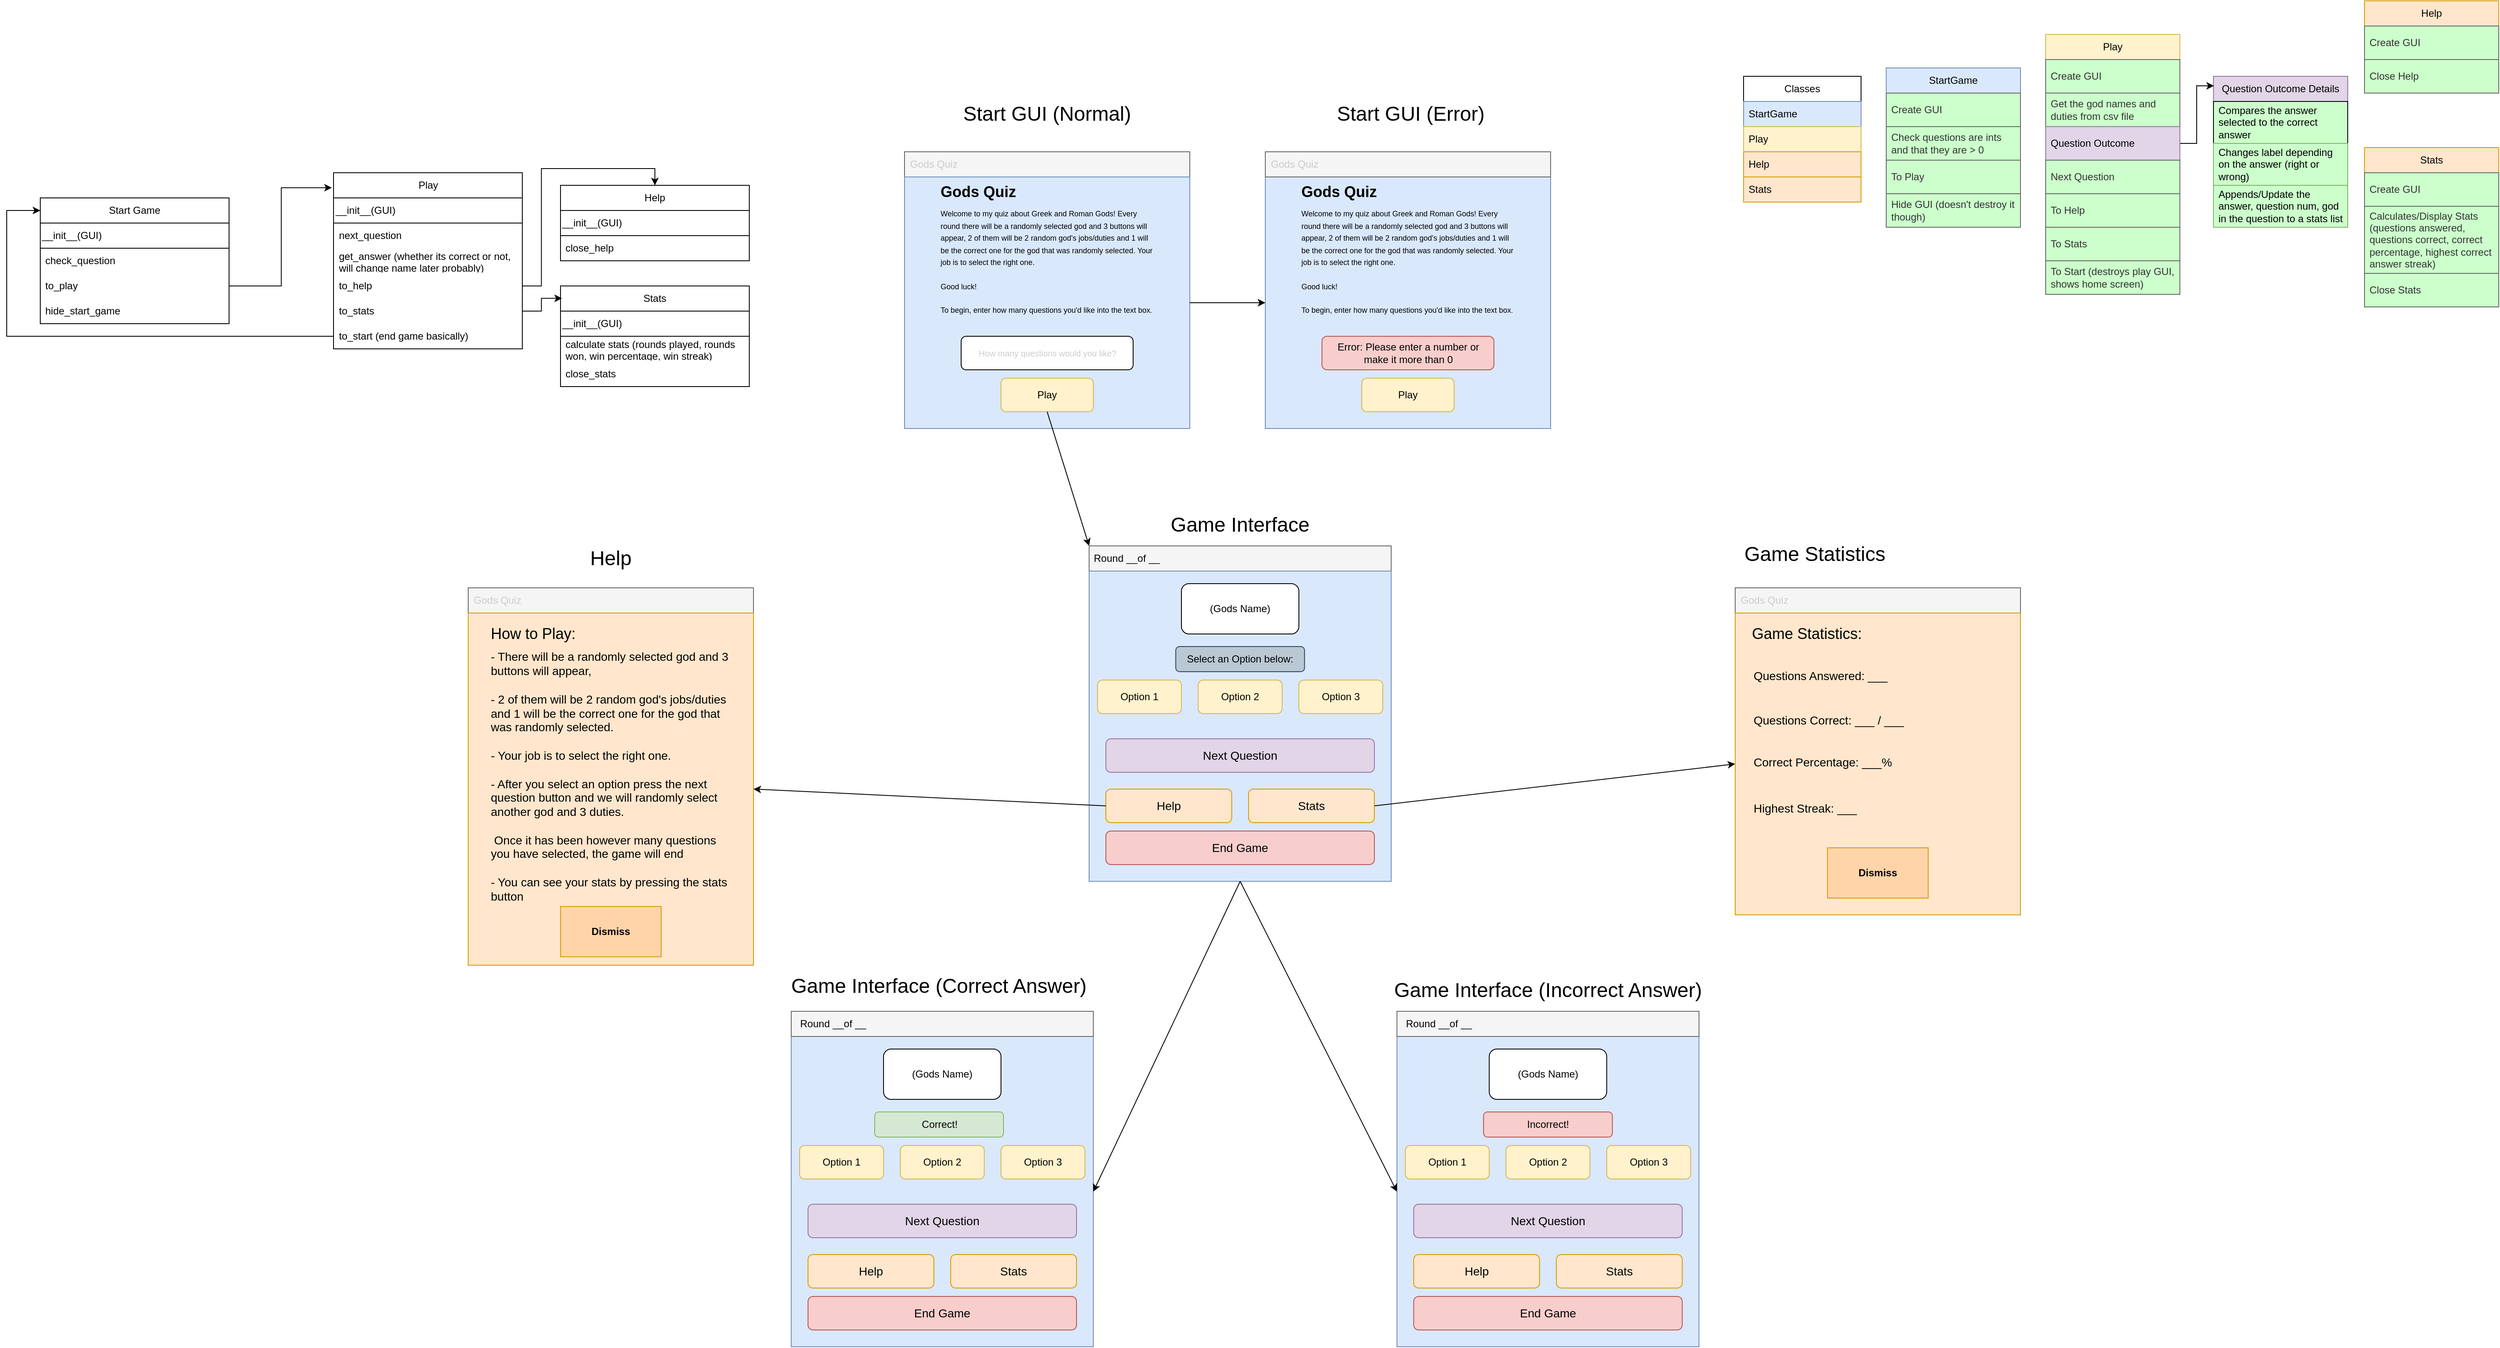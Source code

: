 <mxfile version="27.1.6">
  <diagram name="Page-1" id="Ru4y84RPGqJIgSpHu5v1">
    <mxGraphModel grid="1" page="1" gridSize="10" guides="1" tooltips="1" connect="1" arrows="1" fold="1" pageScale="1" pageWidth="850" pageHeight="1100" math="0" shadow="0">
      <root>
        <mxCell id="0" />
        <mxCell id="1" parent="0" />
        <mxCell id="RFc9ZbvymKZuScVOBzlY-16" value="" style="rounded=0;whiteSpace=wrap;html=1;fillColor=#dae8fc;strokeColor=#6c8ebf;" vertex="1" parent="1">
          <mxGeometry x="670" y="-610" width="340" height="300" as="geometry" />
        </mxCell>
        <mxCell id="RFc9ZbvymKZuScVOBzlY-2" value="" style="rounded=0;whiteSpace=wrap;html=1;fillColor=#f5f5f5;strokeColor=#666666;fontColor=#333333;" vertex="1" parent="1">
          <mxGeometry x="240" y="-640" width="340" height="30" as="geometry" />
        </mxCell>
        <mxCell id="RFc9ZbvymKZuScVOBzlY-3" value="&lt;font style=&quot;color: rgb(204, 204, 204); font-size: 12px;&quot;&gt;Gods Quiz&lt;/font&gt;" style="text;html=1;align=center;verticalAlign=middle;whiteSpace=wrap;rounded=0;" vertex="1" parent="1">
          <mxGeometry x="240" y="-635" width="70" height="20" as="geometry" />
        </mxCell>
        <mxCell id="RFc9ZbvymKZuScVOBzlY-4" value="" style="rounded=0;whiteSpace=wrap;html=1;fillColor=#dae8fc;strokeColor=#6c8ebf;" vertex="1" parent="1">
          <mxGeometry x="240" y="-610" width="340" height="300" as="geometry" />
        </mxCell>
        <mxCell id="RFc9ZbvymKZuScVOBzlY-6" value="&lt;font style=&quot;font-size: 9px;&quot;&gt;Welcome to my quiz about Greek and Roman Gods! Every round there will be a randomly selected god and 3 buttons will appear, 2 of them will be 2 random god&#39;s jobs/duties and 1 will be the correct one for the god that was randomly selected. Your job is to select the right one.&lt;/font&gt;&lt;div&gt;&lt;font size=&quot;1&quot;&gt;&lt;br&gt;&lt;/font&gt;&lt;/div&gt;&lt;div&gt;&lt;span style=&quot;font-size: 9px;&quot;&gt;Good luck!&lt;/span&gt;&lt;font size=&quot;1&quot;&gt;&lt;br&gt;&lt;/font&gt;&lt;div&gt;&lt;span style=&quot;font-size: 10px;&quot;&gt;&lt;br&gt;&lt;/span&gt;&lt;div&gt;&lt;font style=&quot;font-size: 9px;&quot;&gt;To begin, enter how many questions you&#39;d like into the text box&lt;/font&gt;&lt;font style=&quot;font-size: 8px;&quot;&gt;.&lt;/font&gt;&lt;/div&gt;&lt;div&gt;&lt;font style=&quot;font-size: 10px;&quot;&gt;&lt;br&gt;&lt;/font&gt;&lt;/div&gt;&lt;div&gt;&lt;br&gt;&lt;/div&gt;&lt;/div&gt;&lt;/div&gt;" style="text;html=1;align=left;verticalAlign=middle;whiteSpace=wrap;rounded=0;" vertex="1" parent="1">
          <mxGeometry x="281.25" y="-550" width="257.5" height="110" as="geometry" />
        </mxCell>
        <mxCell id="RFc9ZbvymKZuScVOBzlY-7" value="&lt;font style=&quot;font-size: 18px;&quot;&gt;&lt;b&gt;Gods Quiz&amp;nbsp;&lt;/b&gt;&lt;/font&gt;" style="text;html=1;align=left;verticalAlign=middle;whiteSpace=wrap;rounded=0;" vertex="1" parent="1">
          <mxGeometry x="281.25" y="-610" width="110" height="36" as="geometry" />
        </mxCell>
        <mxCell id="RFc9ZbvymKZuScVOBzlY-9" value="&lt;font style=&quot;color: rgb(204, 204, 204); font-size: 10px;&quot;&gt;How many questions would you like?&lt;/font&gt;" style="rounded=1;whiteSpace=wrap;html=1;" vertex="1" parent="1">
          <mxGeometry x="307.5" y="-420" width="205" height="40" as="geometry" />
        </mxCell>
        <mxCell id="RFc9ZbvymKZuScVOBzlY-10" value="Play" style="rounded=1;whiteSpace=wrap;html=1;fillColor=#fff2cc;strokeColor=#d6b656;" vertex="1" parent="1">
          <mxGeometry x="355" y="-370" width="110" height="40" as="geometry" />
        </mxCell>
        <mxCell id="RFc9ZbvymKZuScVOBzlY-11" value="&lt;font style=&quot;font-size: 9px;&quot;&gt;Welcome to my quiz about Greek and Roman Gods! Every round there will be a randomly selected god and 3 buttons will appear, 2 of them will be 2 random god&#39;s jobs/duties and 1 will be the correct one for the god that was randomly selected. Your job is to select the right one.&lt;/font&gt;&lt;div&gt;&lt;font size=&quot;1&quot;&gt;&lt;br&gt;&lt;/font&gt;&lt;/div&gt;&lt;div&gt;&lt;span style=&quot;font-size: 9px;&quot;&gt;Good luck!&lt;/span&gt;&lt;font size=&quot;1&quot;&gt;&lt;br&gt;&lt;/font&gt;&lt;div&gt;&lt;span style=&quot;font-size: 10px;&quot;&gt;&lt;br&gt;&lt;/span&gt;&lt;div&gt;&lt;font style=&quot;font-size: 9px;&quot;&gt;To begin, enter how many questions you&#39;d like into the text box&lt;/font&gt;&lt;font style=&quot;font-size: 8px;&quot;&gt;.&lt;/font&gt;&lt;/div&gt;&lt;div&gt;&lt;font style=&quot;font-size: 10px;&quot;&gt;&lt;br&gt;&lt;/font&gt;&lt;/div&gt;&lt;div&gt;&lt;br&gt;&lt;/div&gt;&lt;/div&gt;&lt;/div&gt;" style="text;html=1;align=left;verticalAlign=middle;whiteSpace=wrap;rounded=0;" vertex="1" parent="1">
          <mxGeometry x="711.25" y="-550" width="257.5" height="110" as="geometry" />
        </mxCell>
        <mxCell id="RFc9ZbvymKZuScVOBzlY-12" value="&lt;font style=&quot;font-size: 18px;&quot;&gt;&lt;b&gt;Gods Quiz&amp;nbsp;&lt;/b&gt;&lt;/font&gt;" style="text;html=1;align=left;verticalAlign=middle;whiteSpace=wrap;rounded=0;" vertex="1" parent="1">
          <mxGeometry x="711.25" y="-610" width="110" height="36" as="geometry" />
        </mxCell>
        <mxCell id="RFc9ZbvymKZuScVOBzlY-13" value="&lt;div style=&quot;text-align: left;&quot;&gt;&lt;br&gt;&lt;/div&gt;&lt;div&gt;&lt;span style=&quot;font-size: 8px;&quot;&gt;&lt;br&gt;&lt;/span&gt;&lt;/div&gt;" style="rounded=1;whiteSpace=wrap;html=1;fillColor=#f8cecc;strokeColor=#b85450;" vertex="1" parent="1">
          <mxGeometry x="737.5" y="-420" width="205" height="40" as="geometry" />
        </mxCell>
        <mxCell id="RFc9ZbvymKZuScVOBzlY-14" value="Play" style="rounded=1;whiteSpace=wrap;html=1;fillColor=#fff2cc;strokeColor=#d6b656;" vertex="1" parent="1">
          <mxGeometry x="785.01" y="-370" width="110" height="40" as="geometry" />
        </mxCell>
        <mxCell id="RFc9ZbvymKZuScVOBzlY-15" value="" style="rounded=0;whiteSpace=wrap;html=1;fillColor=#f5f5f5;strokeColor=#666666;fontColor=#333333;" vertex="1" parent="1">
          <mxGeometry x="670" y="-640" width="340" height="30" as="geometry" />
        </mxCell>
        <mxCell id="RFc9ZbvymKZuScVOBzlY-17" value="&lt;font style=&quot;color: rgb(204, 204, 204); font-size: 12px;&quot;&gt;Gods Quiz&lt;/font&gt;" style="text;html=1;align=center;verticalAlign=middle;whiteSpace=wrap;rounded=0;" vertex="1" parent="1">
          <mxGeometry x="670" y="-635" width="70" height="20" as="geometry" />
        </mxCell>
        <mxCell id="RFc9ZbvymKZuScVOBzlY-19" value="&lt;span style=&quot;text-align: left;&quot;&gt;&lt;font style=&quot;color: rgb(0, 0, 0);&quot;&gt;Error: Please enter a number or make it more than 0&lt;/font&gt;&lt;/span&gt;" style="text;html=1;align=center;verticalAlign=middle;whiteSpace=wrap;rounded=0;" vertex="1" parent="1">
          <mxGeometry x="740.63" y="-415" width="198.75" height="30" as="geometry" />
        </mxCell>
        <mxCell id="RFc9ZbvymKZuScVOBzlY-20" value="&lt;font style=&quot;font-size: 24px;&quot;&gt;Start GUI (Normal)&lt;/font&gt;" style="text;html=1;align=center;verticalAlign=middle;whiteSpace=wrap;rounded=0;" vertex="1" parent="1">
          <mxGeometry x="305" y="-700" width="210" height="30" as="geometry" />
        </mxCell>
        <mxCell id="RFc9ZbvymKZuScVOBzlY-21" value="&lt;font style=&quot;font-size: 24px;&quot;&gt;&amp;nbsp;Start GUI (Error)&lt;/font&gt;" style="text;html=1;align=center;verticalAlign=middle;whiteSpace=wrap;rounded=0;" vertex="1" parent="1">
          <mxGeometry x="735.01" y="-700" width="210" height="30" as="geometry" />
        </mxCell>
        <mxCell id="RFc9ZbvymKZuScVOBzlY-24" value="" style="rounded=0;whiteSpace=wrap;html=1;fillColor=#f5f5f5;strokeColor=#666666;fontColor=#333333;" vertex="1" parent="1">
          <mxGeometry x="460" y="-170" width="360" height="30" as="geometry" />
        </mxCell>
        <mxCell id="RFc9ZbvymKZuScVOBzlY-25" value="" style="rounded=0;whiteSpace=wrap;html=1;fillColor=#dae8fc;strokeColor=#6c8ebf;" vertex="1" parent="1">
          <mxGeometry x="460" y="-140" width="360" height="370" as="geometry" />
        </mxCell>
        <mxCell id="RFc9ZbvymKZuScVOBzlY-26" value="" style="endArrow=classic;html=1;rounded=0;exitX=0.5;exitY=1;exitDx=0;exitDy=0;entryX=0;entryY=0;entryDx=0;entryDy=0;" edge="1" parent="1" source="RFc9ZbvymKZuScVOBzlY-10" target="RFc9ZbvymKZuScVOBzlY-24">
          <mxGeometry width="50" height="50" relative="1" as="geometry">
            <mxPoint x="570" y="-50" as="sourcePoint" />
            <mxPoint x="620" y="-100" as="targetPoint" />
          </mxGeometry>
        </mxCell>
        <mxCell id="RFc9ZbvymKZuScVOBzlY-28" value="&lt;font style=&quot;font-size: 12px; color: rgb(0, 0, 0);&quot;&gt;Round __of __&lt;/font&gt;" style="text;html=1;align=center;verticalAlign=middle;whiteSpace=wrap;rounded=0;" vertex="1" parent="1">
          <mxGeometry x="455" y="-165" width="100" height="20" as="geometry" />
        </mxCell>
        <mxCell id="n-5JhzqkePY8jBs60MrZ-2" value="" style="endArrow=classic;html=1;rounded=0;exitX=1;exitY=0.5;exitDx=0;exitDy=0;entryX=0;entryY=0.5;entryDx=0;entryDy=0;" edge="1" parent="1" source="RFc9ZbvymKZuScVOBzlY-4" target="RFc9ZbvymKZuScVOBzlY-16">
          <mxGeometry width="50" height="50" relative="1" as="geometry">
            <mxPoint x="600" y="-390" as="sourcePoint" />
            <mxPoint x="650" y="-440" as="targetPoint" />
          </mxGeometry>
        </mxCell>
        <mxCell id="n-5JhzqkePY8jBs60MrZ-3" value="(Gods Name)" style="rounded=1;whiteSpace=wrap;html=1;" vertex="1" parent="1">
          <mxGeometry x="570" y="-125" width="140" height="60" as="geometry" />
        </mxCell>
        <mxCell id="n-5JhzqkePY8jBs60MrZ-4" value="Option 1" style="rounded=1;whiteSpace=wrap;html=1;fillColor=#fff2cc;strokeColor=#d6b656;" vertex="1" parent="1">
          <mxGeometry x="470" y="-10" width="100" height="40" as="geometry" />
        </mxCell>
        <mxCell id="n-5JhzqkePY8jBs60MrZ-6" value="Option 2" style="rounded=1;whiteSpace=wrap;html=1;fillColor=#fff2cc;strokeColor=#d6b656;" vertex="1" parent="1">
          <mxGeometry x="590" y="-10" width="100" height="40" as="geometry" />
        </mxCell>
        <mxCell id="n-5JhzqkePY8jBs60MrZ-7" value="Option 3" style="rounded=1;whiteSpace=wrap;html=1;fillColor=#fff2cc;strokeColor=#d6b656;" vertex="1" parent="1">
          <mxGeometry x="710" y="-10" width="100" height="40" as="geometry" />
        </mxCell>
        <mxCell id="n-5JhzqkePY8jBs60MrZ-8" value="&lt;font style=&quot;font-size: 14px;&quot;&gt;Next Question&lt;/font&gt;" style="rounded=1;whiteSpace=wrap;html=1;fillColor=#e1d5e7;strokeColor=#9673a6;" vertex="1" parent="1">
          <mxGeometry x="480" y="60" width="320" height="40" as="geometry" />
        </mxCell>
        <mxCell id="n-5JhzqkePY8jBs60MrZ-11" value="&lt;span style=&quot;font-size: 14px;&quot;&gt;Help&lt;/span&gt;" style="rounded=1;whiteSpace=wrap;html=1;fillColor=#ffe6cc;strokeColor=#d79b00;" vertex="1" parent="1">
          <mxGeometry x="480" y="120" width="150" height="40" as="geometry" />
        </mxCell>
        <mxCell id="n-5JhzqkePY8jBs60MrZ-12" value="&lt;font style=&quot;font-size: 14px;&quot;&gt;Stats&lt;/font&gt;" style="rounded=1;whiteSpace=wrap;html=1;fillColor=#ffe6cc;strokeColor=#d79b00;" vertex="1" parent="1">
          <mxGeometry x="650" y="120" width="150" height="40" as="geometry" />
        </mxCell>
        <mxCell id="n-5JhzqkePY8jBs60MrZ-13" value="&lt;font style=&quot;font-size: 14px;&quot;&gt;End Game&lt;/font&gt;" style="rounded=1;whiteSpace=wrap;html=1;fillColor=#f8cecc;strokeColor=#b85450;" vertex="1" parent="1">
          <mxGeometry x="480" y="170" width="320" height="40" as="geometry" />
        </mxCell>
        <mxCell id="n-5JhzqkePY8jBs60MrZ-14" value="" style="rounded=0;whiteSpace=wrap;html=1;fillColor=#f5f5f5;strokeColor=#666666;fontColor=#333333;" vertex="1" parent="1">
          <mxGeometry x="-280" y="-120" width="340" height="30" as="geometry" />
        </mxCell>
        <mxCell id="n-5JhzqkePY8jBs60MrZ-15" value="&lt;font style=&quot;color: rgb(204, 204, 204); font-size: 12px;&quot;&gt;Gods Quiz&lt;/font&gt;" style="text;html=1;align=center;verticalAlign=middle;whiteSpace=wrap;rounded=0;" vertex="1" parent="1">
          <mxGeometry x="-280" y="-115" width="70" height="20" as="geometry" />
        </mxCell>
        <mxCell id="n-5JhzqkePY8jBs60MrZ-16" value="" style="rounded=0;whiteSpace=wrap;html=1;fillColor=#ffe6cc;strokeColor=#d79b00;" vertex="1" parent="1">
          <mxGeometry x="-280" y="-90" width="340" height="420" as="geometry" />
        </mxCell>
        <mxCell id="n-5JhzqkePY8jBs60MrZ-17" value="" style="endArrow=classic;html=1;rounded=0;exitX=0;exitY=0.5;exitDx=0;exitDy=0;entryX=1;entryY=0.5;entryDx=0;entryDy=0;" edge="1" parent="1" source="n-5JhzqkePY8jBs60MrZ-11" target="n-5JhzqkePY8jBs60MrZ-16">
          <mxGeometry width="50" height="50" relative="1" as="geometry">
            <mxPoint x="530" y="130" as="sourcePoint" />
            <mxPoint x="580" y="80" as="targetPoint" />
          </mxGeometry>
        </mxCell>
        <mxCell id="n-5JhzqkePY8jBs60MrZ-19" value="&lt;font style=&quot;font-size: 14px;&quot;&gt;- There will be a randomly selected god and 3 buttons will appear,&amp;nbsp;&lt;/font&gt;&lt;div&gt;&lt;span style=&quot;font-size: 14px;&quot;&gt;&lt;br&gt;&lt;/span&gt;&lt;div&gt;&lt;font style=&quot;font-size: 14px;&quot;&gt;- 2 of them will be 2 random god&#39;s jobs/duties and 1 will be the correct one for the god that was randomly selected.&amp;nbsp;&lt;/font&gt;&lt;/div&gt;&lt;div&gt;&lt;font style=&quot;font-size: 14px;&quot;&gt;&lt;br&gt;&lt;/font&gt;&lt;/div&gt;&lt;div&gt;&lt;font style=&quot;font-size: 14px;&quot;&gt;- Your job is to select the right one.&amp;nbsp;&lt;/font&gt;&lt;/div&gt;&lt;div&gt;&lt;font style=&quot;font-size: 14px;&quot;&gt;&lt;br&gt;&lt;/font&gt;&lt;/div&gt;&lt;div&gt;&lt;font style=&quot;font-size: 14px;&quot;&gt;- After you select an option&lt;/font&gt;&lt;span style=&quot;background-color: transparent; color: light-dark(rgb(0, 0, 0), rgb(255, 255, 255)); font-size: 14px;&quot;&gt;&amp;nbsp;press the next question button and we will randomly select another god and 3 duties.&lt;/span&gt;&lt;/div&gt;&lt;div&gt;&lt;span style=&quot;background-color: transparent; color: light-dark(rgb(0, 0, 0), rgb(255, 255, 255)); font-size: 14px;&quot;&gt;&lt;br&gt;&lt;/span&gt;&lt;/div&gt;&lt;div&gt;&lt;span style=&quot;background-color: transparent; color: light-dark(rgb(0, 0, 0), rgb(255, 255, 255)); font-size: 14px;&quot;&gt;&amp;nbsp;Once it has been however many questions you have selected, the game will end&lt;/span&gt;&lt;/div&gt;&lt;div&gt;&lt;span style=&quot;background-color: transparent; color: light-dark(rgb(0, 0, 0), rgb(255, 255, 255)); font-size: 14px;&quot;&gt;&lt;br&gt;&lt;/span&gt;&lt;/div&gt;&lt;div&gt;&lt;span style=&quot;background-color: transparent; color: light-dark(rgb(0, 0, 0), rgb(255, 255, 255)); font-size: 14px;&quot;&gt;- You can see your stats by pressing the stats button&lt;/span&gt;&lt;/div&gt;&lt;/div&gt;" style="text;html=1;align=left;verticalAlign=middle;whiteSpace=wrap;rounded=0;" vertex="1" parent="1">
          <mxGeometry x="-255" y="-20" width="290" height="250" as="geometry" />
        </mxCell>
        <mxCell id="n-5JhzqkePY8jBs60MrZ-20" value="&lt;font style=&quot;font-size: 18px;&quot;&gt;How to Play:&lt;/font&gt;" style="text;html=1;align=left;verticalAlign=middle;whiteSpace=wrap;rounded=0;" vertex="1" parent="1">
          <mxGeometry x="-255" y="-80" width="120" height="30" as="geometry" />
        </mxCell>
        <mxCell id="CE3x9YV48PscBJlDJgwL-1" value="" style="rounded=0;whiteSpace=wrap;html=1;fillColor=#f5f5f5;strokeColor=#666666;fontColor=#333333;" vertex="1" parent="1">
          <mxGeometry x="1230" y="-120" width="340" height="30" as="geometry" />
        </mxCell>
        <mxCell id="CE3x9YV48PscBJlDJgwL-2" value="" style="rounded=0;whiteSpace=wrap;html=1;fillColor=#ffe6cc;strokeColor=#d79b00;" vertex="1" parent="1">
          <mxGeometry x="1230" y="-90" width="340" height="360" as="geometry" />
        </mxCell>
        <mxCell id="CE3x9YV48PscBJlDJgwL-3" value="" style="endArrow=classic;html=1;rounded=0;exitX=1;exitY=0.5;exitDx=0;exitDy=0;entryX=0;entryY=0.5;entryDx=0;entryDy=0;" edge="1" parent="1" source="n-5JhzqkePY8jBs60MrZ-12" target="CE3x9YV48PscBJlDJgwL-2">
          <mxGeometry width="50" height="50" relative="1" as="geometry">
            <mxPoint x="945.01" y="155" as="sourcePoint" />
            <mxPoint x="695.01" y="70" as="targetPoint" />
          </mxGeometry>
        </mxCell>
        <mxCell id="CE3x9YV48PscBJlDJgwL-4" value="&lt;span style=&quot;font-size: 14px;&quot;&gt;Questions Correct: ___ / ___&lt;/span&gt;&lt;div&gt;&lt;br&gt;&lt;/div&gt;" style="text;html=1;align=left;verticalAlign=middle;whiteSpace=wrap;rounded=0;" vertex="1" parent="1">
          <mxGeometry x="1250" y="20" width="297.5" height="50" as="geometry" />
        </mxCell>
        <mxCell id="CE3x9YV48PscBJlDJgwL-5" value="&lt;span style=&quot;font-size: 18px;&quot;&gt;Game Statistics:&amp;nbsp;&lt;/span&gt;" style="text;html=1;align=left;verticalAlign=middle;whiteSpace=wrap;rounded=0;" vertex="1" parent="1">
          <mxGeometry x="1247.5" y="-80" width="155" height="30" as="geometry" />
        </mxCell>
        <mxCell id="CE3x9YV48PscBJlDJgwL-6" value="&lt;font style=&quot;color: rgb(204, 204, 204); font-size: 12px;&quot;&gt;Gods Quiz&lt;/font&gt;" style="text;html=1;align=center;verticalAlign=middle;whiteSpace=wrap;rounded=0;" vertex="1" parent="1">
          <mxGeometry x="1230" y="-115" width="70" height="20" as="geometry" />
        </mxCell>
        <mxCell id="CE3x9YV48PscBJlDJgwL-8" value="&lt;span style=&quot;font-size: 24px;&quot;&gt;Help&lt;/span&gt;" style="text;html=1;align=center;verticalAlign=middle;whiteSpace=wrap;rounded=0;" vertex="1" parent="1">
          <mxGeometry x="-215" y="-170" width="210" height="30" as="geometry" />
        </mxCell>
        <mxCell id="CE3x9YV48PscBJlDJgwL-9" value="&lt;span style=&quot;font-size: 24px;&quot;&gt;Game Statistics&lt;/span&gt;" style="text;html=1;align=center;verticalAlign=middle;whiteSpace=wrap;rounded=0;" vertex="1" parent="1">
          <mxGeometry x="1220" y="-175" width="210" height="30" as="geometry" />
        </mxCell>
        <mxCell id="CE3x9YV48PscBJlDJgwL-10" value="" style="rounded=0;whiteSpace=wrap;html=1;fillColor=#dae8fc;strokeColor=#6c8ebf;" vertex="1" parent="1">
          <mxGeometry x="105" y="415" width="360" height="370" as="geometry" />
        </mxCell>
        <mxCell id="CE3x9YV48PscBJlDJgwL-11" value="(Gods Name)" style="rounded=1;whiteSpace=wrap;html=1;" vertex="1" parent="1">
          <mxGeometry x="215" y="430" width="140" height="60" as="geometry" />
        </mxCell>
        <mxCell id="CE3x9YV48PscBJlDJgwL-12" value="Option 1" style="rounded=1;whiteSpace=wrap;html=1;fillColor=#fff2cc;strokeColor=#d6b656;" vertex="1" parent="1">
          <mxGeometry x="115" y="545" width="100" height="40" as="geometry" />
        </mxCell>
        <mxCell id="CE3x9YV48PscBJlDJgwL-13" value="Option 2" style="rounded=1;whiteSpace=wrap;html=1;fillColor=#fff2cc;strokeColor=#d6b656;" vertex="1" parent="1">
          <mxGeometry x="235" y="545" width="100" height="40" as="geometry" />
        </mxCell>
        <mxCell id="CE3x9YV48PscBJlDJgwL-14" value="Option 3" style="rounded=1;whiteSpace=wrap;html=1;fillColor=#fff2cc;strokeColor=#d6b656;" vertex="1" parent="1">
          <mxGeometry x="355" y="545" width="100" height="40" as="geometry" />
        </mxCell>
        <mxCell id="CE3x9YV48PscBJlDJgwL-15" value="&lt;font style=&quot;font-size: 14px;&quot;&gt;Next Question&lt;/font&gt;" style="rounded=1;whiteSpace=wrap;html=1;fillColor=#e1d5e7;strokeColor=#9673a6;" vertex="1" parent="1">
          <mxGeometry x="125" y="615" width="320" height="40" as="geometry" />
        </mxCell>
        <mxCell id="CE3x9YV48PscBJlDJgwL-16" value="&lt;span style=&quot;font-size: 14px;&quot;&gt;Help&lt;/span&gt;" style="rounded=1;whiteSpace=wrap;html=1;fillColor=#ffe6cc;strokeColor=#d79b00;" vertex="1" parent="1">
          <mxGeometry x="125" y="675" width="150" height="40" as="geometry" />
        </mxCell>
        <mxCell id="CE3x9YV48PscBJlDJgwL-17" value="&lt;font style=&quot;font-size: 14px;&quot;&gt;Stats&lt;/font&gt;" style="rounded=1;whiteSpace=wrap;html=1;fillColor=#ffe6cc;strokeColor=#d79b00;" vertex="1" parent="1">
          <mxGeometry x="295" y="675" width="150" height="40" as="geometry" />
        </mxCell>
        <mxCell id="CE3x9YV48PscBJlDJgwL-18" value="&lt;font style=&quot;font-size: 14px;&quot;&gt;End Game&lt;/font&gt;" style="rounded=1;whiteSpace=wrap;html=1;fillColor=#f8cecc;strokeColor=#b85450;" vertex="1" parent="1">
          <mxGeometry x="125" y="725" width="320" height="40" as="geometry" />
        </mxCell>
        <mxCell id="CE3x9YV48PscBJlDJgwL-19" value="" style="rounded=0;whiteSpace=wrap;html=1;fillColor=#f5f5f5;strokeColor=#666666;fontColor=#333333;" vertex="1" parent="1">
          <mxGeometry x="105" y="385" width="360" height="30" as="geometry" />
        </mxCell>
        <mxCell id="CE3x9YV48PscBJlDJgwL-23" value="Correct!" style="rounded=1;whiteSpace=wrap;html=1;fillColor=#d5e8d4;strokeColor=#82b366;" vertex="1" parent="1">
          <mxGeometry x="204.5" y="505" width="153.5" height="30" as="geometry" />
        </mxCell>
        <mxCell id="CE3x9YV48PscBJlDJgwL-47" value="" style="rounded=0;whiteSpace=wrap;html=1;fillColor=#dae8fc;strokeColor=#6c8ebf;" vertex="1" parent="1">
          <mxGeometry x="826.87" y="415" width="360" height="370" as="geometry" />
        </mxCell>
        <mxCell id="CE3x9YV48PscBJlDJgwL-48" value="(Gods Name)" style="rounded=1;whiteSpace=wrap;html=1;" vertex="1" parent="1">
          <mxGeometry x="936.87" y="430" width="140" height="60" as="geometry" />
        </mxCell>
        <mxCell id="CE3x9YV48PscBJlDJgwL-49" value="Option 1" style="rounded=1;whiteSpace=wrap;html=1;fillColor=#fff2cc;strokeColor=#d6b656;" vertex="1" parent="1">
          <mxGeometry x="836.87" y="545" width="100" height="40" as="geometry" />
        </mxCell>
        <mxCell id="CE3x9YV48PscBJlDJgwL-50" value="Option 2" style="rounded=1;whiteSpace=wrap;html=1;fillColor=#fff2cc;strokeColor=#d6b656;" vertex="1" parent="1">
          <mxGeometry x="956.87" y="545" width="100" height="40" as="geometry" />
        </mxCell>
        <mxCell id="CE3x9YV48PscBJlDJgwL-51" value="Option 3" style="rounded=1;whiteSpace=wrap;html=1;fillColor=#fff2cc;strokeColor=#d6b656;" vertex="1" parent="1">
          <mxGeometry x="1076.87" y="545" width="100" height="40" as="geometry" />
        </mxCell>
        <mxCell id="CE3x9YV48PscBJlDJgwL-52" value="&lt;font style=&quot;font-size: 14px;&quot;&gt;Next Question&lt;/font&gt;" style="rounded=1;whiteSpace=wrap;html=1;fillColor=#e1d5e7;strokeColor=#9673a6;" vertex="1" parent="1">
          <mxGeometry x="846.87" y="615" width="320" height="40" as="geometry" />
        </mxCell>
        <mxCell id="CE3x9YV48PscBJlDJgwL-53" value="&lt;span style=&quot;font-size: 14px;&quot;&gt;Help&lt;/span&gt;" style="rounded=1;whiteSpace=wrap;html=1;fillColor=#ffe6cc;strokeColor=#d79b00;" vertex="1" parent="1">
          <mxGeometry x="846.87" y="675" width="150" height="40" as="geometry" />
        </mxCell>
        <mxCell id="CE3x9YV48PscBJlDJgwL-54" value="&lt;font style=&quot;font-size: 14px;&quot;&gt;Stats&lt;/font&gt;" style="rounded=1;whiteSpace=wrap;html=1;fillColor=#ffe6cc;strokeColor=#d79b00;" vertex="1" parent="1">
          <mxGeometry x="1016.87" y="675" width="150" height="40" as="geometry" />
        </mxCell>
        <mxCell id="CE3x9YV48PscBJlDJgwL-55" value="&lt;font style=&quot;font-size: 14px;&quot;&gt;End Game&lt;/font&gt;" style="rounded=1;whiteSpace=wrap;html=1;fillColor=#f8cecc;strokeColor=#b85450;" vertex="1" parent="1">
          <mxGeometry x="846.87" y="725" width="320" height="40" as="geometry" />
        </mxCell>
        <mxCell id="CE3x9YV48PscBJlDJgwL-56" value="" style="rounded=0;whiteSpace=wrap;html=1;fillColor=#f5f5f5;strokeColor=#666666;fontColor=#333333;" vertex="1" parent="1">
          <mxGeometry x="826.87" y="385" width="360" height="30" as="geometry" />
        </mxCell>
        <mxCell id="CE3x9YV48PscBJlDJgwL-59" value="&lt;span style=&quot;font-size: 24px;&quot;&gt;Game Interface&lt;/span&gt;" style="text;html=1;align=center;verticalAlign=middle;whiteSpace=wrap;rounded=0;" vertex="1" parent="1">
          <mxGeometry x="535" y="-210" width="210" height="30" as="geometry" />
        </mxCell>
        <mxCell id="CE3x9YV48PscBJlDJgwL-60" value="&lt;span style=&quot;font-size: 24px;&quot;&gt;Game Interface (Incorrect Answer)&lt;/span&gt;" style="text;html=1;align=center;verticalAlign=middle;whiteSpace=wrap;rounded=0;" vertex="1" parent="1">
          <mxGeometry x="810" y="345" width="393.75" height="30" as="geometry" />
        </mxCell>
        <mxCell id="CE3x9YV48PscBJlDJgwL-61" value="&lt;span style=&quot;font-size: 24px;&quot;&gt;Game Interface (Correct Answer)&lt;/span&gt;" style="text;html=1;align=center;verticalAlign=middle;whiteSpace=wrap;rounded=0;" vertex="1" parent="1">
          <mxGeometry x="84.37" y="340" width="393.75" height="30" as="geometry" />
        </mxCell>
        <mxCell id="CE3x9YV48PscBJlDJgwL-63" value="" style="endArrow=classic;html=1;rounded=0;exitX=0.5;exitY=1;exitDx=0;exitDy=0;entryX=1;entryY=0.5;entryDx=0;entryDy=0;" edge="1" parent="1" source="RFc9ZbvymKZuScVOBzlY-25" target="CE3x9YV48PscBJlDJgwL-10">
          <mxGeometry width="50" height="50" relative="1" as="geometry">
            <mxPoint x="480" y="250" as="sourcePoint" />
            <mxPoint x="530" y="200" as="targetPoint" />
          </mxGeometry>
        </mxCell>
        <mxCell id="CE3x9YV48PscBJlDJgwL-64" value="" style="endArrow=classic;html=1;rounded=0;entryX=0;entryY=0.5;entryDx=0;entryDy=0;exitX=0.5;exitY=1;exitDx=0;exitDy=0;" edge="1" parent="1" source="RFc9ZbvymKZuScVOBzlY-25" target="CE3x9YV48PscBJlDJgwL-47">
          <mxGeometry width="50" height="50" relative="1" as="geometry">
            <mxPoint x="650" y="250" as="sourcePoint" />
            <mxPoint x="570" y="505" as="targetPoint" />
          </mxGeometry>
        </mxCell>
        <mxCell id="CE3x9YV48PscBJlDJgwL-79" value="Select an Option below:" style="rounded=1;whiteSpace=wrap;html=1;fillColor=#bac8d3;strokeColor=#23445d;align=center;" vertex="1" parent="1">
          <mxGeometry x="563.25" y="-50" width="153.5" height="30" as="geometry" />
        </mxCell>
        <mxCell id="CE3x9YV48PscBJlDJgwL-80" value="Incorrect!" style="rounded=1;whiteSpace=wrap;html=1;fillColor=#f8cecc;strokeColor=#b85450;" vertex="1" parent="1">
          <mxGeometry x="930.12" y="505" width="153.5" height="30" as="geometry" />
        </mxCell>
        <mxCell id="CE3x9YV48PscBJlDJgwL-86" value="&lt;font style=&quot;font-size: 12px; color: rgb(0, 0, 0);&quot;&gt;Round __of __&lt;/font&gt;" style="text;html=1;align=center;verticalAlign=middle;whiteSpace=wrap;rounded=0;" vertex="1" parent="1">
          <mxGeometry x="104.5" y="390" width="100" height="20" as="geometry" />
        </mxCell>
        <mxCell id="CE3x9YV48PscBJlDJgwL-87" value="&lt;font style=&quot;font-size: 12px; color: rgb(0, 0, 0);&quot;&gt;Round __of __&lt;/font&gt;" style="text;html=1;align=center;verticalAlign=middle;whiteSpace=wrap;rounded=0;" vertex="1" parent="1">
          <mxGeometry x="826.87" y="390" width="100" height="20" as="geometry" />
        </mxCell>
        <mxCell id="CE3x9YV48PscBJlDJgwL-90" value="&lt;div&gt;&lt;span style=&quot;font-size: 14px;&quot;&gt;Correct Percentage: ___%&lt;/span&gt;&lt;/div&gt;" style="text;html=1;align=left;verticalAlign=middle;whiteSpace=wrap;rounded=0;" vertex="1" parent="1">
          <mxGeometry x="1250" y="60" width="290" height="55" as="geometry" />
        </mxCell>
        <mxCell id="CE3x9YV48PscBJlDJgwL-91" value="&lt;div&gt;&lt;span style=&quot;font-size: 14px;&quot;&gt;Highest Streak: ___&lt;/span&gt;&lt;/div&gt;" style="text;html=1;align=left;verticalAlign=middle;whiteSpace=wrap;rounded=0;" vertex="1" parent="1">
          <mxGeometry x="1250" y="115" width="290" height="55" as="geometry" />
        </mxCell>
        <mxCell id="CE3x9YV48PscBJlDJgwL-93" value="&lt;div&gt;&lt;span style=&quot;font-size: 14px;&quot;&gt;Questions Answered: ___&lt;/span&gt;&lt;/div&gt;" style="text;html=1;align=left;verticalAlign=middle;whiteSpace=wrap;rounded=0;" vertex="1" parent="1">
          <mxGeometry x="1250" y="-40" width="220" height="50" as="geometry" />
        </mxCell>
        <mxCell id="CE3x9YV48PscBJlDJgwL-94" value="Start Game" style="swimlane;fontStyle=0;childLayout=stackLayout;horizontal=1;startSize=30;horizontalStack=0;resizeParent=1;resizeParentMax=0;resizeLast=0;collapsible=1;marginBottom=0;whiteSpace=wrap;html=1;" vertex="1" parent="1">
          <mxGeometry x="-790" y="-585" width="225" height="150" as="geometry" />
        </mxCell>
        <mxCell id="CE3x9YV48PscBJlDJgwL-98" value="__init__(GUI)" style="rounded=0;whiteSpace=wrap;html=1;align=left;" vertex="1" parent="CE3x9YV48PscBJlDJgwL-94">
          <mxGeometry y="30" width="225" height="30" as="geometry" />
        </mxCell>
        <mxCell id="CE3x9YV48PscBJlDJgwL-95" value="check_question" style="text;strokeColor=none;fillColor=none;align=left;verticalAlign=middle;spacingLeft=4;spacingRight=4;overflow=hidden;points=[[0,0.5],[1,0.5]];portConstraint=eastwest;rotatable=0;whiteSpace=wrap;html=1;" vertex="1" parent="CE3x9YV48PscBJlDJgwL-94">
          <mxGeometry y="60" width="225" height="30" as="geometry" />
        </mxCell>
        <mxCell id="CE3x9YV48PscBJlDJgwL-96" value="to_play" style="text;strokeColor=none;fillColor=none;align=left;verticalAlign=middle;spacingLeft=4;spacingRight=4;overflow=hidden;points=[[0,0.5],[1,0.5]];portConstraint=eastwest;rotatable=0;whiteSpace=wrap;html=1;" vertex="1" parent="CE3x9YV48PscBJlDJgwL-94">
          <mxGeometry y="90" width="225" height="30" as="geometry" />
        </mxCell>
        <mxCell id="CE3x9YV48PscBJlDJgwL-97" value="hide_start_game" style="text;strokeColor=none;fillColor=none;align=left;verticalAlign=middle;spacingLeft=4;spacingRight=4;overflow=hidden;points=[[0,0.5],[1,0.5]];portConstraint=eastwest;rotatable=0;whiteSpace=wrap;html=1;" vertex="1" parent="CE3x9YV48PscBJlDJgwL-94">
          <mxGeometry y="120" width="225" height="30" as="geometry" />
        </mxCell>
        <mxCell id="CE3x9YV48PscBJlDJgwL-99" value="Play" style="swimlane;fontStyle=0;childLayout=stackLayout;horizontal=1;startSize=30;horizontalStack=0;resizeParent=1;resizeParentMax=0;resizeLast=0;collapsible=1;marginBottom=0;whiteSpace=wrap;html=1;" vertex="1" parent="1">
          <mxGeometry x="-440.5" y="-615" width="225" height="210" as="geometry" />
        </mxCell>
        <mxCell id="CE3x9YV48PscBJlDJgwL-100" value="__init__(GUI)" style="rounded=0;whiteSpace=wrap;html=1;align=left;" vertex="1" parent="CE3x9YV48PscBJlDJgwL-99">
          <mxGeometry y="30" width="225" height="30" as="geometry" />
        </mxCell>
        <mxCell id="CE3x9YV48PscBJlDJgwL-101" value="next_question" style="text;strokeColor=none;fillColor=none;align=left;verticalAlign=middle;spacingLeft=4;spacingRight=4;overflow=hidden;points=[[0,0.5],[1,0.5]];portConstraint=eastwest;rotatable=0;whiteSpace=wrap;html=1;" vertex="1" parent="CE3x9YV48PscBJlDJgwL-99">
          <mxGeometry y="60" width="225" height="30" as="geometry" />
        </mxCell>
        <mxCell id="CE3x9YV48PscBJlDJgwL-102" value="get_answer (whether its correct or not, will change name later probably)" style="text;strokeColor=none;fillColor=none;align=left;verticalAlign=middle;spacingLeft=4;spacingRight=4;overflow=hidden;points=[[0,0.5],[1,0.5]];portConstraint=eastwest;rotatable=0;whiteSpace=wrap;html=1;" vertex="1" parent="CE3x9YV48PscBJlDJgwL-99">
          <mxGeometry y="90" width="225" height="30" as="geometry" />
        </mxCell>
        <mxCell id="CE3x9YV48PscBJlDJgwL-103" value="to_help" style="text;strokeColor=none;fillColor=none;align=left;verticalAlign=middle;spacingLeft=4;spacingRight=4;overflow=hidden;points=[[0,0.5],[1,0.5]];portConstraint=eastwest;rotatable=0;whiteSpace=wrap;html=1;" vertex="1" parent="CE3x9YV48PscBJlDJgwL-99">
          <mxGeometry y="120" width="225" height="30" as="geometry" />
        </mxCell>
        <mxCell id="CE3x9YV48PscBJlDJgwL-104" value="to_stats&lt;span style=&quot;color: rgba(0, 0, 0, 0); font-family: monospace; font-size: 0px; text-wrap: nowrap;&quot;&gt;%3CmxGraphModel%3E%3Croot%3E%3CmxCell%20id%3D%220%22%2F%3E%3CmxCell%20id%3D%221%22%20parent%3D%220%22%2F%3E%3CmxCell%20id%3D%222%22%20value%3D%22to_hints%22%20style%3D%22text%3BstrokeColor%3Dnone%3BfillColor%3Dnone%3Balign%3Dleft%3BverticalAlign%3Dmiddle%3BspacingLeft%3D4%3BspacingRight%3D4%3Boverflow%3Dhidden%3Bpoints%3D%5B%5B0%2C0.5%5D%2C%5B1%2C0.5%5D%5D%3BportConstraint%3Deastwest%3Brotatable%3D0%3BwhiteSpace%3Dwrap%3Bhtml%3D1%3B%22%20vertex%3D%221%22%20parent%3D%221%22%3E%3CmxGeometry%20x%3D%22-20.5%22%20y%3D%22-1130%22%20width%3D%22225%22%20height%3D%2230%22%20as%3D%22geometry%22%2F%3E%3C%2FmxCell%3E%3C%2Froot%3E%3C%2FmxGraphModel%3E&lt;/span&gt;" style="text;strokeColor=none;fillColor=none;align=left;verticalAlign=middle;spacingLeft=4;spacingRight=4;overflow=hidden;points=[[0,0.5],[1,0.5]];portConstraint=eastwest;rotatable=0;whiteSpace=wrap;html=1;" vertex="1" parent="CE3x9YV48PscBJlDJgwL-99">
          <mxGeometry y="150" width="225" height="30" as="geometry" />
        </mxCell>
        <mxCell id="CE3x9YV48PscBJlDJgwL-106" value="to_start (end game basically)" style="text;strokeColor=none;fillColor=none;align=left;verticalAlign=middle;spacingLeft=4;spacingRight=4;overflow=hidden;points=[[0,0.5],[1,0.5]];portConstraint=eastwest;rotatable=0;whiteSpace=wrap;html=1;" vertex="1" parent="CE3x9YV48PscBJlDJgwL-99">
          <mxGeometry y="180" width="225" height="30" as="geometry" />
        </mxCell>
        <mxCell id="CE3x9YV48PscBJlDJgwL-112" value="Help" style="swimlane;fontStyle=0;childLayout=stackLayout;horizontal=1;startSize=30;horizontalStack=0;resizeParent=1;resizeParentMax=0;resizeLast=0;collapsible=1;marginBottom=0;whiteSpace=wrap;html=1;" vertex="1" parent="1">
          <mxGeometry x="-170" y="-600" width="225" height="90" as="geometry" />
        </mxCell>
        <mxCell id="CE3x9YV48PscBJlDJgwL-113" value="__init__(GUI)" style="rounded=0;whiteSpace=wrap;html=1;align=left;" vertex="1" parent="CE3x9YV48PscBJlDJgwL-112">
          <mxGeometry y="30" width="225" height="30" as="geometry" />
        </mxCell>
        <mxCell id="CE3x9YV48PscBJlDJgwL-114" value="close_help" style="text;strokeColor=none;fillColor=none;align=left;verticalAlign=middle;spacingLeft=4;spacingRight=4;overflow=hidden;points=[[0,0.5],[1,0.5]];portConstraint=eastwest;rotatable=0;whiteSpace=wrap;html=1;" vertex="1" parent="CE3x9YV48PscBJlDJgwL-112">
          <mxGeometry y="60" width="225" height="30" as="geometry" />
        </mxCell>
        <mxCell id="CE3x9YV48PscBJlDJgwL-119" value="Stats" style="swimlane;fontStyle=0;childLayout=stackLayout;horizontal=1;startSize=30;horizontalStack=0;resizeParent=1;resizeParentMax=0;resizeLast=0;collapsible=1;marginBottom=0;whiteSpace=wrap;html=1;" vertex="1" parent="1">
          <mxGeometry x="-170" y="-480" width="225" height="120" as="geometry" />
        </mxCell>
        <mxCell id="CE3x9YV48PscBJlDJgwL-120" value="__init__(GUI)" style="rounded=0;whiteSpace=wrap;html=1;align=left;" vertex="1" parent="CE3x9YV48PscBJlDJgwL-119">
          <mxGeometry y="30" width="225" height="30" as="geometry" />
        </mxCell>
        <mxCell id="CE3x9YV48PscBJlDJgwL-122" value="calculate stats (rounds played, rounds won, win percentage, win streak)&lt;div&gt;&lt;br&gt;&lt;/div&gt;" style="text;strokeColor=none;fillColor=none;align=left;verticalAlign=middle;spacingLeft=4;spacingRight=4;overflow=hidden;points=[[0,0.5],[1,0.5]];portConstraint=eastwest;rotatable=0;whiteSpace=wrap;html=1;" vertex="1" parent="CE3x9YV48PscBJlDJgwL-119">
          <mxGeometry y="60" width="225" height="30" as="geometry" />
        </mxCell>
        <mxCell id="CE3x9YV48PscBJlDJgwL-121" value="close_stats" style="text;strokeColor=none;fillColor=none;align=left;verticalAlign=middle;spacingLeft=4;spacingRight=4;overflow=hidden;points=[[0,0.5],[1,0.5]];portConstraint=eastwest;rotatable=0;whiteSpace=wrap;html=1;" vertex="1" parent="CE3x9YV48PscBJlDJgwL-119">
          <mxGeometry y="90" width="225" height="30" as="geometry" />
        </mxCell>
        <mxCell id="Va75fr-KlRqJ2gUIKI6u-5" value="Classes" style="swimlane;fontStyle=0;childLayout=stackLayout;horizontal=1;startSize=30;horizontalStack=0;resizeParent=1;resizeParentMax=0;resizeLast=0;collapsible=1;marginBottom=0;whiteSpace=wrap;html=1;" vertex="1" parent="1">
          <mxGeometry x="1240" y="-730" width="140" height="150" as="geometry" />
        </mxCell>
        <mxCell id="Va75fr-KlRqJ2gUIKI6u-6" value="StartGame" style="text;strokeColor=#6c8ebf;fillColor=#dae8fc;align=left;verticalAlign=middle;spacingLeft=4;spacingRight=4;overflow=hidden;points=[[0,0.5],[1,0.5]];portConstraint=eastwest;rotatable=0;whiteSpace=wrap;html=1;" vertex="1" parent="Va75fr-KlRqJ2gUIKI6u-5">
          <mxGeometry y="30" width="140" height="30" as="geometry" />
        </mxCell>
        <mxCell id="Va75fr-KlRqJ2gUIKI6u-7" value="Play" style="text;strokeColor=#d6b656;fillColor=#fff2cc;align=left;verticalAlign=middle;spacingLeft=4;spacingRight=4;overflow=hidden;points=[[0,0.5],[1,0.5]];portConstraint=eastwest;rotatable=0;whiteSpace=wrap;html=1;" vertex="1" parent="Va75fr-KlRqJ2gUIKI6u-5">
          <mxGeometry y="60" width="140" height="30" as="geometry" />
        </mxCell>
        <mxCell id="Va75fr-KlRqJ2gUIKI6u-10" value="Help" style="text;strokeColor=#d79b00;fillColor=#ffe6cc;align=left;verticalAlign=middle;spacingLeft=4;spacingRight=4;overflow=hidden;points=[[0,0.5],[1,0.5]];portConstraint=eastwest;rotatable=0;whiteSpace=wrap;html=1;" vertex="1" parent="Va75fr-KlRqJ2gUIKI6u-5">
          <mxGeometry y="90" width="140" height="30" as="geometry" />
        </mxCell>
        <mxCell id="Va75fr-KlRqJ2gUIKI6u-8" value="Stats" style="text;strokeColor=#d79b00;fillColor=#ffe6cc;align=left;verticalAlign=middle;spacingLeft=4;spacingRight=4;overflow=hidden;points=[[0,0.5],[1,0.5]];portConstraint=eastwest;rotatable=0;whiteSpace=wrap;html=1;" vertex="1" parent="Va75fr-KlRqJ2gUIKI6u-5">
          <mxGeometry y="120" width="140" height="30" as="geometry" />
        </mxCell>
        <mxCell id="Va75fr-KlRqJ2gUIKI6u-12" value="StartGame" style="swimlane;fontStyle=0;childLayout=stackLayout;horizontal=1;startSize=30;horizontalStack=0;resizeParent=1;resizeParentMax=0;resizeLast=0;collapsible=1;marginBottom=0;whiteSpace=wrap;html=1;fillColor=#dae8fc;strokeColor=#6c8ebf;" vertex="1" parent="1">
          <mxGeometry x="1410" y="-740" width="160" height="190" as="geometry">
            <mxRectangle x="1083.62" y="-1480" width="100" height="30" as="alternateBounds" />
          </mxGeometry>
        </mxCell>
        <mxCell id="Va75fr-KlRqJ2gUIKI6u-19" value="Create GUI" style="text;strokeColor=#666666;fillColor=#CCFFCC;align=left;verticalAlign=middle;spacingLeft=4;spacingRight=4;overflow=hidden;points=[[0,0.5],[1,0.5]];portConstraint=eastwest;rotatable=0;whiteSpace=wrap;html=1;fontColor=#333333;" vertex="1" parent="Va75fr-KlRqJ2gUIKI6u-12">
          <mxGeometry y="30" width="160" height="40" as="geometry" />
        </mxCell>
        <mxCell id="Va75fr-KlRqJ2gUIKI6u-15" value="Check questions are ints and that they are &amp;gt; 0" style="text;strokeColor=#666666;fillColor=#CCFFCC;align=left;verticalAlign=middle;spacingLeft=4;spacingRight=4;overflow=hidden;points=[[0,0.5],[1,0.5]];portConstraint=eastwest;rotatable=0;whiteSpace=wrap;html=1;fontColor=#333333;" vertex="1" parent="Va75fr-KlRqJ2gUIKI6u-12">
          <mxGeometry y="70" width="160" height="40" as="geometry" />
        </mxCell>
        <mxCell id="Va75fr-KlRqJ2gUIKI6u-18" value="To Play" style="text;strokeColor=#666666;fillColor=#CCFFCC;align=left;verticalAlign=middle;spacingLeft=4;spacingRight=4;overflow=hidden;points=[[0,0.5],[1,0.5]];portConstraint=eastwest;rotatable=0;whiteSpace=wrap;html=1;fontColor=#333333;" vertex="1" parent="Va75fr-KlRqJ2gUIKI6u-12">
          <mxGeometry y="110" width="160" height="40" as="geometry" />
        </mxCell>
        <mxCell id="Va75fr-KlRqJ2gUIKI6u-20" value="Hide GUI (doesn&#39;t destroy it though)" style="text;strokeColor=#666666;fillColor=#CCFFCC;align=left;verticalAlign=middle;spacingLeft=4;spacingRight=4;overflow=hidden;points=[[0,0.5],[1,0.5]];portConstraint=eastwest;rotatable=0;whiteSpace=wrap;html=1;fontColor=#333333;" vertex="1" parent="Va75fr-KlRqJ2gUIKI6u-12">
          <mxGeometry y="150" width="160" height="40" as="geometry" />
        </mxCell>
        <mxCell id="Va75fr-KlRqJ2gUIKI6u-29" value="Help" style="swimlane;fontStyle=0;childLayout=stackLayout;horizontal=1;startSize=30;horizontalStack=0;resizeParent=1;resizeParentMax=0;resizeLast=0;collapsible=1;marginBottom=0;whiteSpace=wrap;html=1;fillColor=#ffe6cc;strokeColor=#d79b00;" vertex="1" parent="1">
          <mxGeometry x="1980" y="-820" width="160" height="110" as="geometry">
            <mxRectangle x="1083.62" y="-1480" width="100" height="30" as="alternateBounds" />
          </mxGeometry>
        </mxCell>
        <mxCell id="Va75fr-KlRqJ2gUIKI6u-65" value="Create GUI" style="text;strokeColor=#666666;fillColor=#CCFFCC;align=left;verticalAlign=middle;spacingLeft=4;spacingRight=4;overflow=hidden;points=[[0,0.5],[1,0.5]];portConstraint=eastwest;rotatable=0;whiteSpace=wrap;html=1;fontColor=#333333;" vertex="1" parent="Va75fr-KlRqJ2gUIKI6u-29">
          <mxGeometry y="30" width="160" height="40" as="geometry" />
        </mxCell>
        <mxCell id="Va75fr-KlRqJ2gUIKI6u-34" value="Close Help" style="text;strokeColor=#666666;fillColor=#CCFFCC;align=left;verticalAlign=middle;spacingLeft=4;spacingRight=4;overflow=hidden;points=[[0,0.5],[1,0.5]];portConstraint=eastwest;rotatable=0;whiteSpace=wrap;html=1;fontColor=#333333;" vertex="1" parent="Va75fr-KlRqJ2gUIKI6u-29">
          <mxGeometry y="70" width="160" height="40" as="geometry" />
        </mxCell>
        <mxCell id="Va75fr-KlRqJ2gUIKI6u-37" value="Stats" style="swimlane;fontStyle=0;childLayout=stackLayout;horizontal=1;startSize=30;horizontalStack=0;resizeParent=1;resizeParentMax=0;resizeLast=0;collapsible=1;marginBottom=0;whiteSpace=wrap;html=1;fillColor=#ffe6cc;strokeColor=#d79b00;" vertex="1" parent="1">
          <mxGeometry x="1980" y="-645" width="160" height="190" as="geometry">
            <mxRectangle x="1083.62" y="-1480" width="100" height="30" as="alternateBounds" />
          </mxGeometry>
        </mxCell>
        <mxCell id="Va75fr-KlRqJ2gUIKI6u-38" value="Create GUI" style="text;strokeColor=#666666;fillColor=#CCFFCC;align=left;verticalAlign=middle;spacingLeft=4;spacingRight=4;overflow=hidden;points=[[0,0.5],[1,0.5]];portConstraint=eastwest;rotatable=0;whiteSpace=wrap;html=1;fontColor=#333333;" vertex="1" parent="Va75fr-KlRqJ2gUIKI6u-37">
          <mxGeometry y="30" width="160" height="40" as="geometry" />
        </mxCell>
        <mxCell id="Va75fr-KlRqJ2gUIKI6u-66" value="Calculates/Display Stats (questions answered, questions correct, correct percentage, highest correct answer streak)" style="text;strokeColor=#666666;fillColor=#CCFFCC;align=left;verticalAlign=middle;spacingLeft=4;spacingRight=4;overflow=hidden;points=[[0,0.5],[1,0.5]];portConstraint=eastwest;rotatable=0;whiteSpace=wrap;html=1;fontColor=#333333;" vertex="1" parent="Va75fr-KlRqJ2gUIKI6u-37">
          <mxGeometry y="70" width="160" height="80" as="geometry" />
        </mxCell>
        <mxCell id="Va75fr-KlRqJ2gUIKI6u-42" value="Close Stats" style="text;strokeColor=#666666;fillColor=#CCFFCC;align=left;verticalAlign=middle;spacingLeft=4;spacingRight=4;overflow=hidden;points=[[0,0.5],[1,0.5]];portConstraint=eastwest;rotatable=0;whiteSpace=wrap;html=1;fontColor=#333333;" vertex="1" parent="Va75fr-KlRqJ2gUIKI6u-37">
          <mxGeometry y="150" width="160" height="40" as="geometry" />
        </mxCell>
        <mxCell id="Va75fr-KlRqJ2gUIKI6u-45" value="Question Outcome Details" style="swimlane;fontStyle=0;childLayout=stackLayout;horizontal=1;startSize=30;horizontalStack=0;resizeParent=1;resizeParentMax=0;resizeLast=0;collapsible=1;marginBottom=0;whiteSpace=wrap;html=1;fillColor=#e1d5e7;strokeColor=#9673a6;" vertex="1" parent="1">
          <mxGeometry x="1800" y="-730" width="160" height="180" as="geometry">
            <mxRectangle x="1083.62" y="-1480" width="100" height="30" as="alternateBounds" />
          </mxGeometry>
        </mxCell>
        <mxCell id="Va75fr-KlRqJ2gUIKI6u-48" value="Compares the answer selected to the correct answer" style="text;strokeColor=default;fillColor=#CCFFCC;align=left;verticalAlign=middle;spacingLeft=4;spacingRight=4;overflow=hidden;points=[[0,0.5],[1,0.5]];portConstraint=eastwest;rotatable=0;whiteSpace=wrap;html=1;" vertex="1" parent="Va75fr-KlRqJ2gUIKI6u-45">
          <mxGeometry y="30" width="160" height="50" as="geometry" />
        </mxCell>
        <mxCell id="Va75fr-KlRqJ2gUIKI6u-64" value="Changes label depending on the answer (right or wrong)" style="text;strokeColor=#82b366;fillColor=#CCFFCC;align=left;verticalAlign=middle;spacingLeft=4;spacingRight=4;overflow=hidden;points=[[0,0.5],[1,0.5]];portConstraint=eastwest;rotatable=0;whiteSpace=wrap;html=1;" vertex="1" parent="Va75fr-KlRqJ2gUIKI6u-45">
          <mxGeometry y="80" width="160" height="50" as="geometry" />
        </mxCell>
        <mxCell id="Va75fr-KlRqJ2gUIKI6u-60" value="Appends/Update the answer, question num, god in the question to a stats list" style="text;strokeColor=#82b366;fillColor=#CCFFCC;align=left;verticalAlign=middle;spacingLeft=4;spacingRight=4;overflow=hidden;points=[[0,0.5],[1,0.5]];portConstraint=eastwest;rotatable=0;whiteSpace=wrap;html=1;" vertex="1" parent="Va75fr-KlRqJ2gUIKI6u-45">
          <mxGeometry y="130" width="160" height="50" as="geometry" />
        </mxCell>
        <mxCell id="Va75fr-KlRqJ2gUIKI6u-51" style="edgeStyle=orthogonalEdgeStyle;rounded=0;orthogonalLoop=1;jettySize=auto;html=1;entryX=0.004;entryY=0.063;entryDx=0;entryDy=0;entryPerimeter=0;" edge="1" parent="1" source="Va75fr-KlRqJ2gUIKI6u-25" target="Va75fr-KlRqJ2gUIKI6u-45">
          <mxGeometry relative="1" as="geometry" />
        </mxCell>
        <mxCell id="Va75fr-KlRqJ2gUIKI6u-52" style="edgeStyle=orthogonalEdgeStyle;rounded=0;orthogonalLoop=1;jettySize=auto;html=1;entryX=-0.009;entryY=0.085;entryDx=0;entryDy=0;entryPerimeter=0;" edge="1" parent="1" source="CE3x9YV48PscBJlDJgwL-96" target="CE3x9YV48PscBJlDJgwL-99">
          <mxGeometry relative="1" as="geometry" />
        </mxCell>
        <mxCell id="Va75fr-KlRqJ2gUIKI6u-53" style="edgeStyle=orthogonalEdgeStyle;rounded=0;orthogonalLoop=1;jettySize=auto;html=1;entryX=0;entryY=0.1;entryDx=0;entryDy=0;entryPerimeter=0;" edge="1" parent="1" source="CE3x9YV48PscBJlDJgwL-106" target="CE3x9YV48PscBJlDJgwL-94">
          <mxGeometry relative="1" as="geometry">
            <Array as="points">
              <mxPoint x="-830" y="-420" />
              <mxPoint x="-830" y="-570" />
            </Array>
          </mxGeometry>
        </mxCell>
        <mxCell id="Va75fr-KlRqJ2gUIKI6u-56" style="edgeStyle=orthogonalEdgeStyle;rounded=0;orthogonalLoop=1;jettySize=auto;html=1;entryX=0.5;entryY=0;entryDx=0;entryDy=0;" edge="1" parent="1" source="CE3x9YV48PscBJlDJgwL-103" target="CE3x9YV48PscBJlDJgwL-112">
          <mxGeometry relative="1" as="geometry" />
        </mxCell>
        <mxCell id="Va75fr-KlRqJ2gUIKI6u-57" style="edgeStyle=orthogonalEdgeStyle;rounded=0;orthogonalLoop=1;jettySize=auto;html=1;entryX=0.008;entryY=0.123;entryDx=0;entryDy=0;entryPerimeter=0;" edge="1" parent="1" source="CE3x9YV48PscBJlDJgwL-104" target="CE3x9YV48PscBJlDJgwL-119">
          <mxGeometry relative="1" as="geometry" />
        </mxCell>
        <mxCell id="Va75fr-KlRqJ2gUIKI6u-21" value="Play" style="swimlane;fontStyle=0;childLayout=stackLayout;horizontal=1;startSize=30;horizontalStack=0;resizeParent=1;resizeParentMax=0;resizeLast=0;collapsible=1;marginBottom=0;whiteSpace=wrap;html=1;fillColor=#fff2cc;strokeColor=#d6b656;" vertex="1" parent="1">
          <mxGeometry x="1600" y="-780" width="160" height="310" as="geometry">
            <mxRectangle x="1083.62" y="-1480" width="100" height="30" as="alternateBounds" />
          </mxGeometry>
        </mxCell>
        <mxCell id="Va75fr-KlRqJ2gUIKI6u-22" value="Create GUI" style="text;strokeColor=#666666;fillColor=#CCFFCC;align=left;verticalAlign=middle;spacingLeft=4;spacingRight=4;overflow=hidden;points=[[0,0.5],[1,0.5]];portConstraint=eastwest;rotatable=0;whiteSpace=wrap;html=1;fontColor=#333333;" vertex="1" parent="Va75fr-KlRqJ2gUIKI6u-21">
          <mxGeometry y="30" width="160" height="40" as="geometry" />
        </mxCell>
        <mxCell id="Va75fr-KlRqJ2gUIKI6u-23" value="Get the god names and duties from csv file" style="text;strokeColor=#666666;fillColor=#CCFFCC;align=left;verticalAlign=middle;spacingLeft=4;spacingRight=4;overflow=hidden;points=[[0,0.5],[1,0.5]];portConstraint=eastwest;rotatable=0;whiteSpace=wrap;html=1;fontColor=#333333;" vertex="1" parent="Va75fr-KlRqJ2gUIKI6u-21">
          <mxGeometry y="70" width="160" height="40" as="geometry" />
        </mxCell>
        <mxCell id="Va75fr-KlRqJ2gUIKI6u-25" value="Question Outcome" style="text;strokeColor=#9673a6;fillColor=#e1d5e7;align=left;verticalAlign=middle;spacingLeft=4;spacingRight=4;overflow=hidden;points=[[0,0.5],[1,0.5]];portConstraint=eastwest;rotatable=0;whiteSpace=wrap;html=1;" vertex="1" parent="Va75fr-KlRqJ2gUIKI6u-21">
          <mxGeometry y="110" width="160" height="40" as="geometry" />
        </mxCell>
        <mxCell id="Va75fr-KlRqJ2gUIKI6u-24" value="Next Question" style="text;strokeColor=#666666;fillColor=#CCFFCC;align=left;verticalAlign=middle;spacingLeft=4;spacingRight=4;overflow=hidden;points=[[0,0.5],[1,0.5]];portConstraint=eastwest;rotatable=0;whiteSpace=wrap;html=1;fontColor=#333333;" vertex="1" parent="Va75fr-KlRqJ2gUIKI6u-21">
          <mxGeometry y="150" width="160" height="40" as="geometry" />
        </mxCell>
        <mxCell id="Va75fr-KlRqJ2gUIKI6u-26" value="To Help" style="text;strokeColor=#666666;fillColor=#CCFFCC;align=left;verticalAlign=middle;spacingLeft=4;spacingRight=4;overflow=hidden;points=[[0,0.5],[1,0.5]];portConstraint=eastwest;rotatable=0;whiteSpace=wrap;html=1;fontColor=#333333;" vertex="1" parent="Va75fr-KlRqJ2gUIKI6u-21">
          <mxGeometry y="190" width="160" height="40" as="geometry" />
        </mxCell>
        <mxCell id="Va75fr-KlRqJ2gUIKI6u-27" value="To Stats" style="text;strokeColor=#666666;fillColor=#CCFFCC;align=left;verticalAlign=middle;spacingLeft=4;spacingRight=4;overflow=hidden;points=[[0,0.5],[1,0.5]];portConstraint=eastwest;rotatable=0;whiteSpace=wrap;html=1;fontColor=#333333;" vertex="1" parent="Va75fr-KlRqJ2gUIKI6u-21">
          <mxGeometry y="230" width="160" height="40" as="geometry" />
        </mxCell>
        <mxCell id="Va75fr-KlRqJ2gUIKI6u-28" value="To Start (destroys play GUI, shows home screen)" style="text;strokeColor=#666666;fillColor=#CCFFCC;align=left;verticalAlign=middle;spacingLeft=4;spacingRight=4;overflow=hidden;points=[[0,0.5],[1,0.5]];portConstraint=eastwest;rotatable=0;whiteSpace=wrap;html=1;fontColor=#333333;" vertex="1" parent="Va75fr-KlRqJ2gUIKI6u-21">
          <mxGeometry y="270" width="160" height="40" as="geometry" />
        </mxCell>
        <mxCell id="j9BuxcGRtjMS1kjjJDW4-1" value="&lt;b&gt;Dismiss&lt;/b&gt;" style="rounded=0;whiteSpace=wrap;html=1;fillColor=#FFD4A9;strokeColor=#d79b00;" vertex="1" parent="1">
          <mxGeometry x="-170" y="260" width="120" height="60" as="geometry" />
        </mxCell>
        <mxCell id="jQHvN3DCB3mdXLsmIOfw-1" value="&lt;b&gt;Dismiss&lt;/b&gt;" style="rounded=0;whiteSpace=wrap;html=1;fillColor=#FFD4A9;strokeColor=#d79b00;" vertex="1" parent="1">
          <mxGeometry x="1340" y="190" width="120" height="60" as="geometry" />
        </mxCell>
      </root>
    </mxGraphModel>
  </diagram>
</mxfile>
